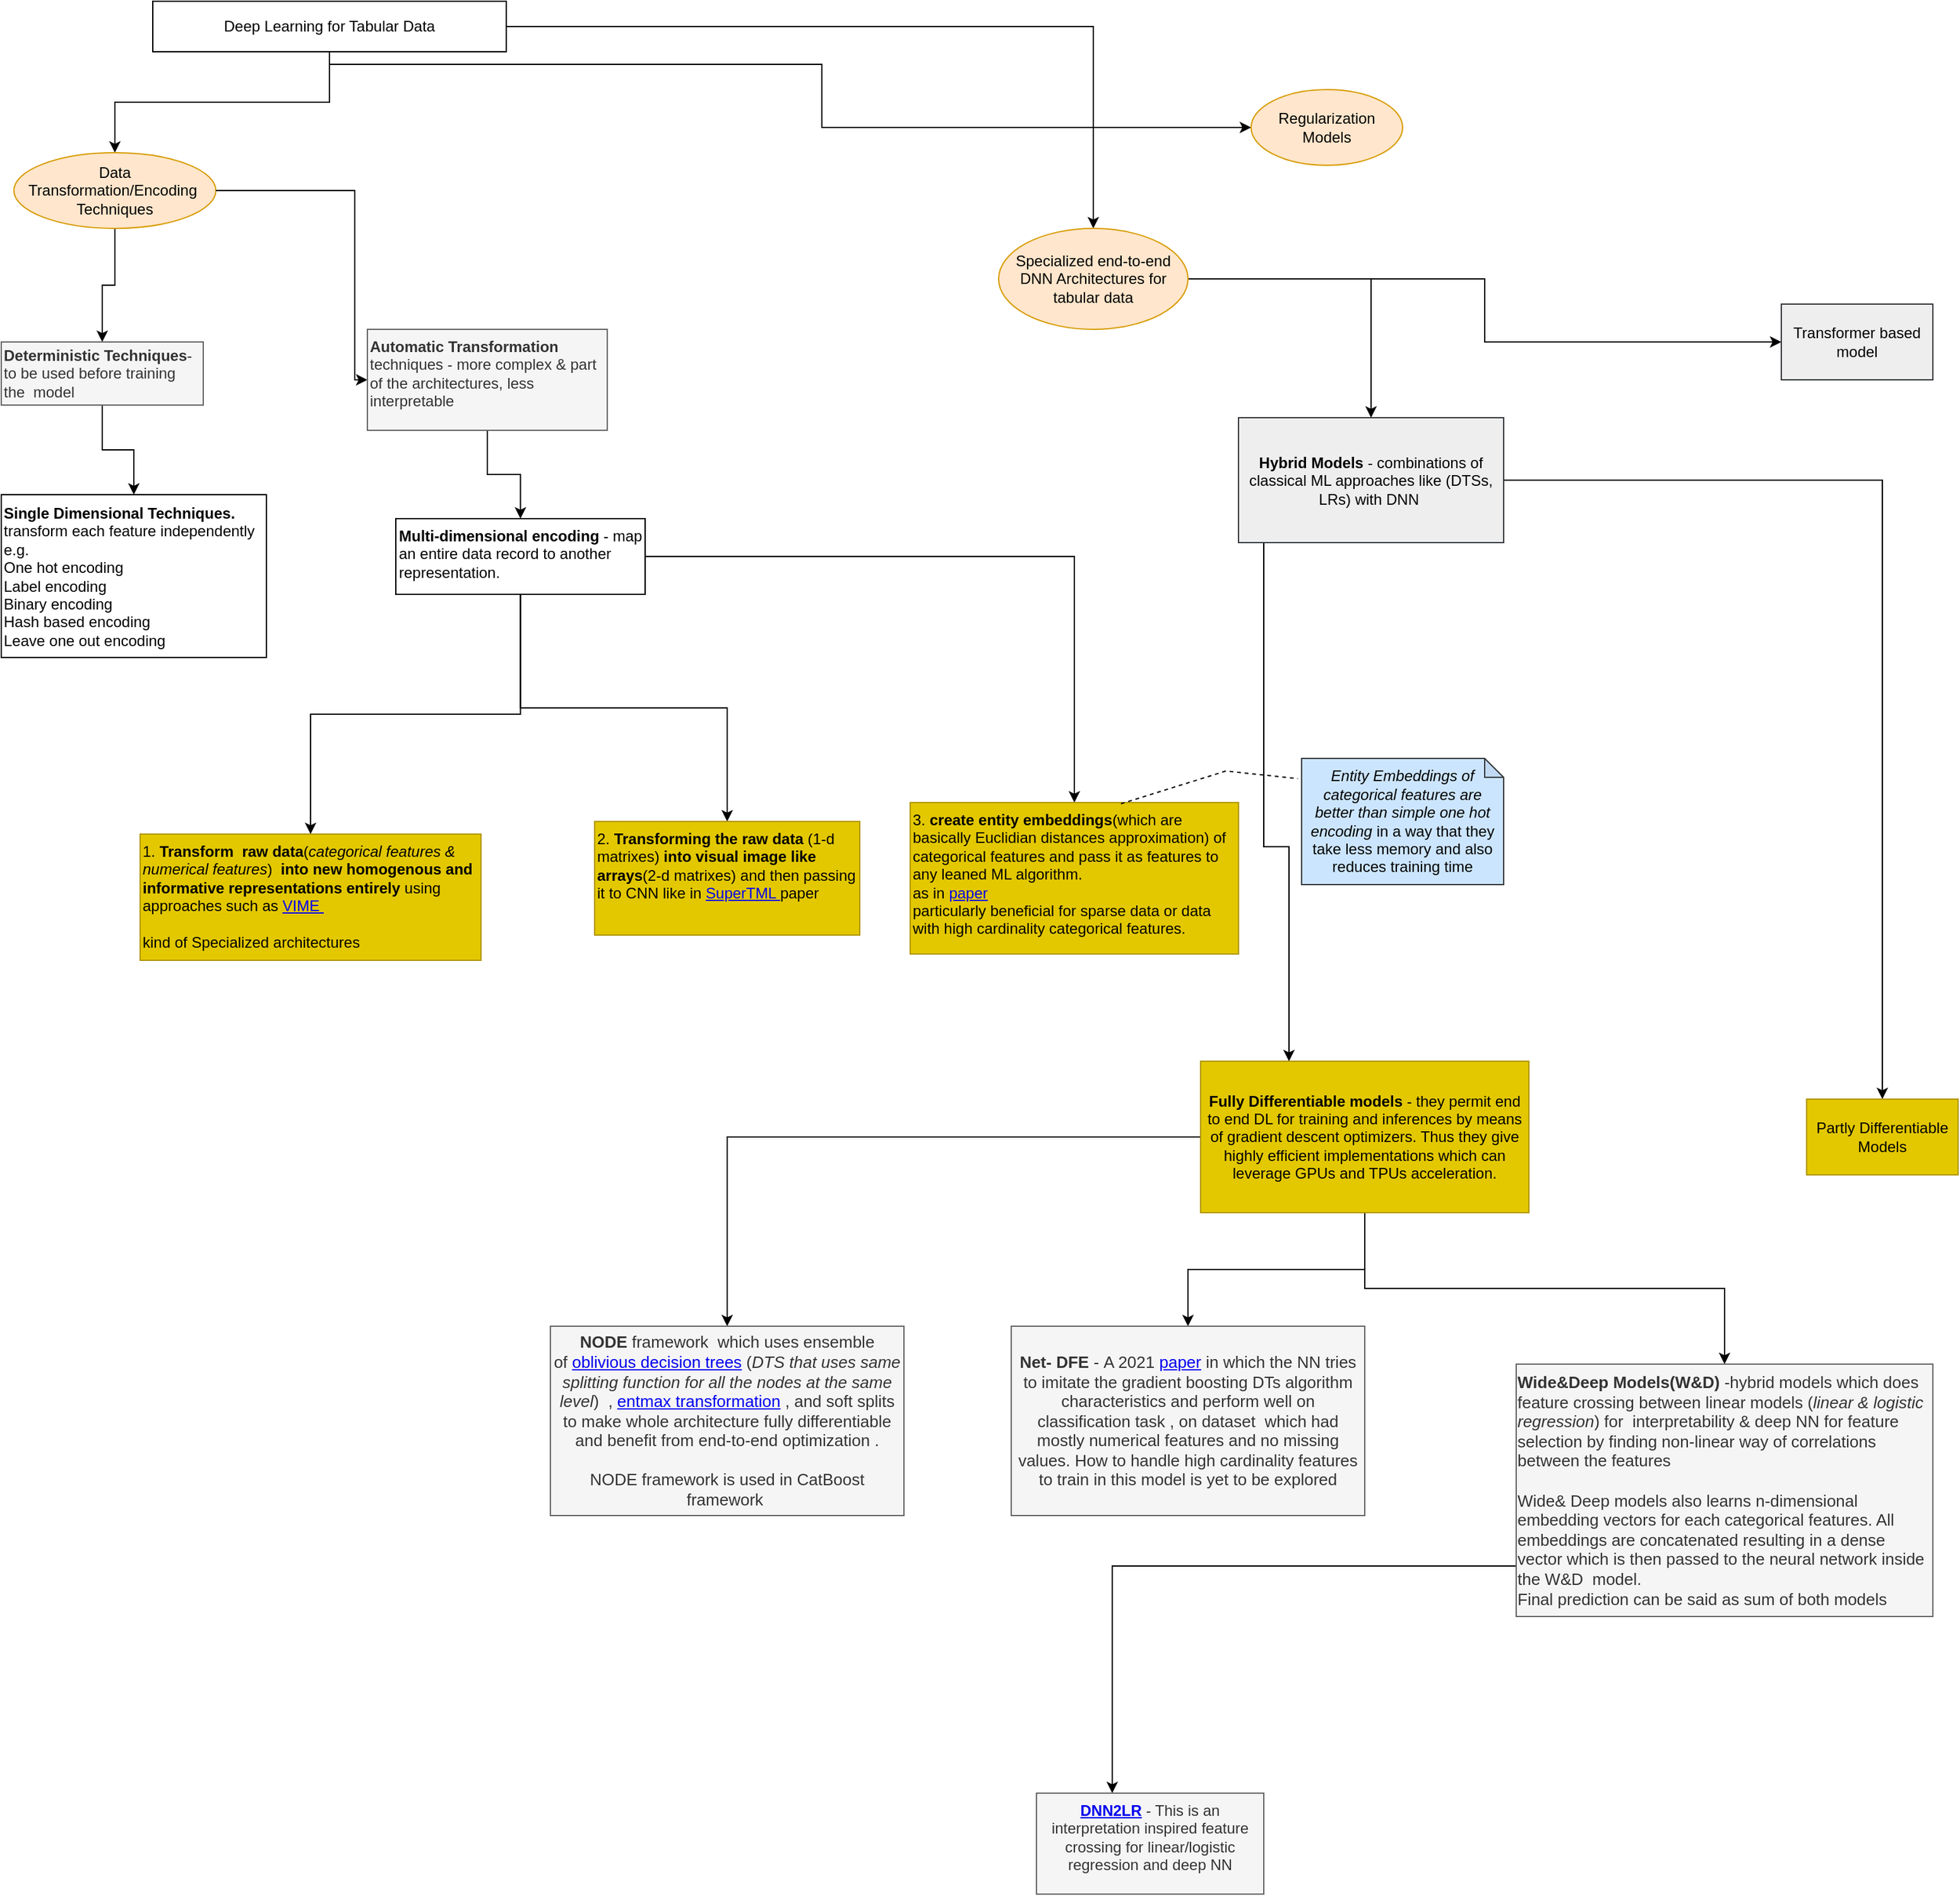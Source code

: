 <mxfile version="17.1.3" type="github">
  <diagram id="-sU3lRYDqtlFAzhdu7HP" name="Page-1">
    <mxGraphModel dx="1087" dy="501" grid="1" gridSize="10" guides="1" tooltips="1" connect="1" arrows="1" fold="1" page="1" pageScale="1" pageWidth="850" pageHeight="1100" math="0" shadow="0">
      <root>
        <mxCell id="0" />
        <mxCell id="1" parent="0" />
        <mxCell id="ol4tRR3ZWzO9gdeLCyDH-3" value="" style="edgeStyle=orthogonalEdgeStyle;rounded=0;orthogonalLoop=1;jettySize=auto;html=1;" edge="1" parent="1" source="ol4tRR3ZWzO9gdeLCyDH-1" target="ol4tRR3ZWzO9gdeLCyDH-2">
          <mxGeometry relative="1" as="geometry" />
        </mxCell>
        <mxCell id="ol4tRR3ZWzO9gdeLCyDH-5" value="" style="edgeStyle=orthogonalEdgeStyle;rounded=0;orthogonalLoop=1;jettySize=auto;html=1;" edge="1" parent="1" source="ol4tRR3ZWzO9gdeLCyDH-1" target="ol4tRR3ZWzO9gdeLCyDH-4">
          <mxGeometry relative="1" as="geometry" />
        </mxCell>
        <mxCell id="ol4tRR3ZWzO9gdeLCyDH-7" value="" style="edgeStyle=orthogonalEdgeStyle;rounded=0;orthogonalLoop=1;jettySize=auto;html=1;" edge="1" parent="1" source="ol4tRR3ZWzO9gdeLCyDH-1" target="ol4tRR3ZWzO9gdeLCyDH-6">
          <mxGeometry relative="1" as="geometry">
            <Array as="points">
              <mxPoint x="270" y="70" />
              <mxPoint x="660" y="70" />
            </Array>
          </mxGeometry>
        </mxCell>
        <mxCell id="ol4tRR3ZWzO9gdeLCyDH-1" value="Deep Learning for Tabular Data" style="rounded=0;whiteSpace=wrap;html=1;" vertex="1" parent="1">
          <mxGeometry x="130" y="20" width="280" height="40" as="geometry" />
        </mxCell>
        <mxCell id="ol4tRR3ZWzO9gdeLCyDH-15" value="" style="edgeStyle=orthogonalEdgeStyle;rounded=0;orthogonalLoop=1;jettySize=auto;html=1;" edge="1" parent="1" source="ol4tRR3ZWzO9gdeLCyDH-2" target="ol4tRR3ZWzO9gdeLCyDH-14">
          <mxGeometry relative="1" as="geometry" />
        </mxCell>
        <mxCell id="ol4tRR3ZWzO9gdeLCyDH-2" value="Data Transformation/Encoding&amp;nbsp; Techniques" style="ellipse;whiteSpace=wrap;html=1;rounded=0;fillColor=#ffe6cc;strokeColor=#d79b00;" vertex="1" parent="1">
          <mxGeometry x="20" y="140" width="160" height="60" as="geometry" />
        </mxCell>
        <mxCell id="ol4tRR3ZWzO9gdeLCyDH-36" value="" style="edgeStyle=orthogonalEdgeStyle;rounded=0;orthogonalLoop=1;jettySize=auto;html=1;" edge="1" parent="1" source="ol4tRR3ZWzO9gdeLCyDH-4" target="ol4tRR3ZWzO9gdeLCyDH-35">
          <mxGeometry relative="1" as="geometry" />
        </mxCell>
        <mxCell id="ol4tRR3ZWzO9gdeLCyDH-38" value="" style="edgeStyle=orthogonalEdgeStyle;rounded=0;orthogonalLoop=1;jettySize=auto;html=1;" edge="1" parent="1" source="ol4tRR3ZWzO9gdeLCyDH-4" target="ol4tRR3ZWzO9gdeLCyDH-37">
          <mxGeometry relative="1" as="geometry" />
        </mxCell>
        <mxCell id="ol4tRR3ZWzO9gdeLCyDH-4" value="Specialized end-to-end DNN Architectures for tabular data" style="ellipse;whiteSpace=wrap;html=1;rounded=0;fillColor=#ffe6cc;strokeColor=#d79b00;" vertex="1" parent="1">
          <mxGeometry x="800" y="200" width="150" height="80" as="geometry" />
        </mxCell>
        <mxCell id="ol4tRR3ZWzO9gdeLCyDH-6" value="Regularization Models" style="ellipse;whiteSpace=wrap;html=1;rounded=0;fillColor=#ffe6cc;strokeColor=#d79b00;" vertex="1" parent="1">
          <mxGeometry x="1000" y="90" width="120" height="60" as="geometry" />
        </mxCell>
        <mxCell id="ol4tRR3ZWzO9gdeLCyDH-18" value="" style="edgeStyle=orthogonalEdgeStyle;rounded=0;orthogonalLoop=1;jettySize=auto;html=1;exitX=1;exitY=0.5;exitDx=0;exitDy=0;" edge="1" parent="1" source="ol4tRR3ZWzO9gdeLCyDH-2" target="ol4tRR3ZWzO9gdeLCyDH-17">
          <mxGeometry relative="1" as="geometry">
            <mxPoint x="330" y="340" as="sourcePoint" />
            <Array as="points">
              <mxPoint x="290" y="170" />
              <mxPoint x="290" y="320" />
            </Array>
          </mxGeometry>
        </mxCell>
        <mxCell id="ol4tRR3ZWzO9gdeLCyDH-24" value="" style="edgeStyle=orthogonalEdgeStyle;rounded=0;orthogonalLoop=1;jettySize=auto;html=1;" edge="1" parent="1" source="ol4tRR3ZWzO9gdeLCyDH-14" target="ol4tRR3ZWzO9gdeLCyDH-23">
          <mxGeometry relative="1" as="geometry" />
        </mxCell>
        <mxCell id="ol4tRR3ZWzO9gdeLCyDH-14" value="&lt;b&gt;Deterministic Techniques&lt;/b&gt;- to be used before training the&amp;nbsp; model" style="whiteSpace=wrap;html=1;fillColor=#f5f5f5;strokeColor=#666666;rounded=0;align=left;fontColor=#333333;" vertex="1" parent="1">
          <mxGeometry x="10" y="290" width="160" height="50" as="geometry" />
        </mxCell>
        <mxCell id="ol4tRR3ZWzO9gdeLCyDH-26" value="" style="edgeStyle=orthogonalEdgeStyle;rounded=0;orthogonalLoop=1;jettySize=auto;html=1;" edge="1" parent="1" source="ol4tRR3ZWzO9gdeLCyDH-17" target="ol4tRR3ZWzO9gdeLCyDH-25">
          <mxGeometry relative="1" as="geometry" />
        </mxCell>
        <mxCell id="ol4tRR3ZWzO9gdeLCyDH-17" value="&lt;b&gt;Automatic Transformation&lt;/b&gt; techniques - more complex &amp;amp; part of the architectures, less interpretable" style="whiteSpace=wrap;html=1;fillColor=#f5f5f5;strokeColor=#666666;rounded=0;align=left;verticalAlign=top;fontColor=#333333;" vertex="1" parent="1">
          <mxGeometry x="300" y="280" width="190" height="80" as="geometry" />
        </mxCell>
        <mxCell id="ol4tRR3ZWzO9gdeLCyDH-23" value="&lt;b&gt;Single Dimensional Techniques.&lt;/b&gt;&lt;br&gt;transform each feature independently&amp;nbsp;&lt;br&gt;e.g.&lt;br&gt;One hot encoding&lt;br&gt;Label encoding&lt;br&gt;Binary encoding&lt;br&gt;Hash based encoding&lt;br&gt;Leave one out encoding" style="rounded=0;whiteSpace=wrap;html=1;align=left;" vertex="1" parent="1">
          <mxGeometry x="10" y="411" width="210" height="129" as="geometry" />
        </mxCell>
        <mxCell id="ol4tRR3ZWzO9gdeLCyDH-28" value="" style="edgeStyle=orthogonalEdgeStyle;rounded=0;orthogonalLoop=1;jettySize=auto;html=1;" edge="1" parent="1" source="ol4tRR3ZWzO9gdeLCyDH-25" target="ol4tRR3ZWzO9gdeLCyDH-27">
          <mxGeometry relative="1" as="geometry" />
        </mxCell>
        <mxCell id="ol4tRR3ZWzO9gdeLCyDH-30" value="" style="edgeStyle=orthogonalEdgeStyle;rounded=0;orthogonalLoop=1;jettySize=auto;html=1;" edge="1" parent="1" source="ol4tRR3ZWzO9gdeLCyDH-25" target="ol4tRR3ZWzO9gdeLCyDH-29">
          <mxGeometry relative="1" as="geometry" />
        </mxCell>
        <mxCell id="ol4tRR3ZWzO9gdeLCyDH-32" value="" style="edgeStyle=orthogonalEdgeStyle;rounded=0;orthogonalLoop=1;jettySize=auto;html=1;" edge="1" parent="1" source="ol4tRR3ZWzO9gdeLCyDH-25" target="ol4tRR3ZWzO9gdeLCyDH-31">
          <mxGeometry relative="1" as="geometry" />
        </mxCell>
        <mxCell id="ol4tRR3ZWzO9gdeLCyDH-25" value="&lt;b&gt;Multi-dimensional encoding &lt;/b&gt;- map an entire data record to another representation." style="whiteSpace=wrap;html=1;align=left;verticalAlign=top;rounded=0;" vertex="1" parent="1">
          <mxGeometry x="322.5" y="430" width="197.5" height="60" as="geometry" />
        </mxCell>
        <mxCell id="ol4tRR3ZWzO9gdeLCyDH-27" value="1. &lt;b&gt;Transform&amp;nbsp; raw data&lt;/b&gt;(&lt;i&gt;categorical features &amp;amp; numerical features&lt;/i&gt;)&amp;nbsp; &lt;b&gt;into new homogenous and informative representations entirely &lt;/b&gt;using approaches such as &lt;a href=&quot;https://www.semanticscholar.org/paper/1be6ddac2e262ff915c9fc2eacbf615082240219&quot;&gt;VIME&lt;b&gt;&amp;nbsp;&lt;/b&gt;&lt;/a&gt;&lt;br&gt;&lt;br&gt;kind of Specialized architectures" style="whiteSpace=wrap;html=1;align=left;verticalAlign=top;fillColor=#e3c800;strokeColor=#B09500;fontColor=#000000;rounded=0;" vertex="1" parent="1">
          <mxGeometry x="120" y="680" width="270" height="100" as="geometry" />
        </mxCell>
        <mxCell id="ol4tRR3ZWzO9gdeLCyDH-29" value="2. &lt;b&gt;Transforming the raw data&lt;/b&gt; (1-d matrixes) &lt;b&gt;into visual image like arrays&lt;/b&gt;(2-d matrixes) and then passing it to CNN like in &lt;a href=&quot;https://www.semanticscholar.org/paper/504fd8a5eec03ec865f43cae9886004ac7b96d67&quot;&gt;SuperTML &lt;/a&gt;paper" style="whiteSpace=wrap;html=1;align=left;verticalAlign=top;fillColor=#e3c800;strokeColor=#B09500;fontColor=#000000;rounded=0;" vertex="1" parent="1">
          <mxGeometry x="480" y="670" width="210" height="90" as="geometry" />
        </mxCell>
        <mxCell id="ol4tRR3ZWzO9gdeLCyDH-31" value="3. &lt;b&gt;create entity embeddings&lt;/b&gt;(which are basically Euclidian distances approximation) of categorical features and pass it as features to any leaned ML algorithm.&amp;nbsp;&lt;br&gt;as in &lt;a href=&quot;https://www.semanticscholar.org/paper/f9408afe434ab6ea5e852d92d5454063815a8685&quot;&gt;paper&lt;/a&gt;&lt;br&gt;particularly beneficial for sparse data or data with high cardinality categorical features." style="whiteSpace=wrap;html=1;align=left;verticalAlign=top;fillColor=#e3c800;strokeColor=#B09500;fontColor=#000000;rounded=0;" vertex="1" parent="1">
          <mxGeometry x="730" y="655" width="260" height="120" as="geometry" />
        </mxCell>
        <mxCell id="ol4tRR3ZWzO9gdeLCyDH-33" value="&lt;i&gt;Entity Embeddings of categorical features are better than simple one hot encoding&lt;/i&gt; in a way that they take less memory and also reduces training time" style="shape=note;whiteSpace=wrap;html=1;backgroundOutline=1;darkOpacity=0.05;size=15;fillColor=#cce5ff;strokeColor=#36393d;" vertex="1" parent="1">
          <mxGeometry x="1040" y="620" width="160" height="100" as="geometry" />
        </mxCell>
        <mxCell id="ol4tRR3ZWzO9gdeLCyDH-34" value="" style="endArrow=none;dashed=1;html=1;rounded=0;entryX=-0.019;entryY=0.16;entryDx=0;entryDy=0;entryPerimeter=0;exitX=0.642;exitY=0.008;exitDx=0;exitDy=0;exitPerimeter=0;" edge="1" parent="1" source="ol4tRR3ZWzO9gdeLCyDH-31" target="ol4tRR3ZWzO9gdeLCyDH-33">
          <mxGeometry width="50" height="50" relative="1" as="geometry">
            <mxPoint x="900" y="650" as="sourcePoint" />
            <mxPoint x="950" y="600" as="targetPoint" />
            <Array as="points">
              <mxPoint x="980" y="630" />
            </Array>
          </mxGeometry>
        </mxCell>
        <mxCell id="ol4tRR3ZWzO9gdeLCyDH-40" value="" style="edgeStyle=orthogonalEdgeStyle;rounded=0;orthogonalLoop=1;jettySize=auto;html=1;" edge="1" parent="1" source="ol4tRR3ZWzO9gdeLCyDH-35" target="ol4tRR3ZWzO9gdeLCyDH-39">
          <mxGeometry relative="1" as="geometry">
            <Array as="points">
              <mxPoint x="1010" y="690" />
              <mxPoint x="1030" y="690" />
            </Array>
          </mxGeometry>
        </mxCell>
        <mxCell id="ol4tRR3ZWzO9gdeLCyDH-42" value="" style="edgeStyle=orthogonalEdgeStyle;rounded=0;orthogonalLoop=1;jettySize=auto;html=1;" edge="1" parent="1" source="ol4tRR3ZWzO9gdeLCyDH-35" target="ol4tRR3ZWzO9gdeLCyDH-41">
          <mxGeometry relative="1" as="geometry" />
        </mxCell>
        <mxCell id="ol4tRR3ZWzO9gdeLCyDH-35" value="&lt;b&gt;Hybrid Models &lt;/b&gt;- combinations of classical ML approaches like (DTSs, LRs) with DNN&amp;nbsp;" style="whiteSpace=wrap;html=1;fillColor=#eeeeee;strokeColor=#36393d;rounded=0;" vertex="1" parent="1">
          <mxGeometry x="990" y="350" width="210" height="99" as="geometry" />
        </mxCell>
        <mxCell id="ol4tRR3ZWzO9gdeLCyDH-37" value="Transformer based model" style="whiteSpace=wrap;html=1;fillColor=#eeeeee;strokeColor=#36393d;rounded=0;" vertex="1" parent="1">
          <mxGeometry x="1420" y="260" width="120" height="60" as="geometry" />
        </mxCell>
        <mxCell id="ol4tRR3ZWzO9gdeLCyDH-44" value="" style="edgeStyle=orthogonalEdgeStyle;rounded=0;orthogonalLoop=1;jettySize=auto;html=1;" edge="1" parent="1" source="ol4tRR3ZWzO9gdeLCyDH-39" target="ol4tRR3ZWzO9gdeLCyDH-43">
          <mxGeometry relative="1" as="geometry" />
        </mxCell>
        <mxCell id="ol4tRR3ZWzO9gdeLCyDH-46" value="" style="edgeStyle=orthogonalEdgeStyle;rounded=0;orthogonalLoop=1;jettySize=auto;html=1;" edge="1" parent="1" source="ol4tRR3ZWzO9gdeLCyDH-39" target="ol4tRR3ZWzO9gdeLCyDH-45">
          <mxGeometry relative="1" as="geometry" />
        </mxCell>
        <mxCell id="ol4tRR3ZWzO9gdeLCyDH-48" value="" style="edgeStyle=orthogonalEdgeStyle;rounded=0;orthogonalLoop=1;jettySize=auto;html=1;" edge="1" parent="1" source="ol4tRR3ZWzO9gdeLCyDH-39" target="ol4tRR3ZWzO9gdeLCyDH-47">
          <mxGeometry relative="1" as="geometry" />
        </mxCell>
        <mxCell id="ol4tRR3ZWzO9gdeLCyDH-39" value="&lt;b&gt;Fully Differentiable models&lt;/b&gt; - they permit end to end DL for training and inferences by means of gradient descent optimizers. Thus they give highly efficient implementations which can leverage GPUs and TPUs acceleration." style="whiteSpace=wrap;html=1;fillColor=#e3c800;strokeColor=#B09500;rounded=0;fontColor=#000000;" vertex="1" parent="1">
          <mxGeometry x="960" y="860" width="260" height="120" as="geometry" />
        </mxCell>
        <mxCell id="ol4tRR3ZWzO9gdeLCyDH-41" value="Partly Differentiable Models" style="whiteSpace=wrap;html=1;fillColor=#e3c800;strokeColor=#B09500;rounded=0;fontColor=#000000;" vertex="1" parent="1">
          <mxGeometry x="1440" y="890" width="120" height="60" as="geometry" />
        </mxCell>
        <mxCell id="ol4tRR3ZWzO9gdeLCyDH-43" value="&lt;b style=&quot;font-size: 13px;&quot;&gt;NODE &lt;/b&gt;framework&amp;nbsp; which uses ensemble of&amp;nbsp;&lt;a href=&quot;https://www.semanticscholar.org/paper/f123360fe7c9d721524367c51cbbc3205f8166d2&quot; style=&quot;font-size: 13px;&quot;&gt;oblivious decision trees&lt;/a&gt;&amp;nbsp;(&lt;i style=&quot;font-size: 13px;&quot;&gt;DTS that uses same splitting function for all the nodes at the same level&lt;/i&gt;)&amp;nbsp; , &lt;a href=&quot;https://www.semanticscholar.org/paper/3cee801d10f410f0feb1a2390776a01ba2765001&quot; style=&quot;font-size: 13px;&quot;&gt;entmax transformation&lt;/a&gt; , and soft splits to make whole architecture fully differentiable and benefit from end-to-end optimization .&lt;br style=&quot;font-size: 13px;&quot;&gt;&lt;br style=&quot;font-size: 13px;&quot;&gt;NODE framework is used in CatBoost framework&amp;nbsp;" style="whiteSpace=wrap;html=1;rounded=0;fillColor=#f5f5f5;fontColor=#333333;strokeColor=#666666;fontSize=13;" vertex="1" parent="1">
          <mxGeometry x="445" y="1070" width="280" height="150" as="geometry" />
        </mxCell>
        <mxCell id="ol4tRR3ZWzO9gdeLCyDH-45" value="&lt;b style=&quot;font-size: 13px;&quot;&gt;Net- DFE &lt;/b&gt;-&amp;nbsp;A 2021 &lt;a href=&quot;https://www.semanticscholar.org/paper/af5151a0b22be3cb9a107c6af563b3603156246b&quot; style=&quot;font-size: 13px;&quot;&gt;paper&lt;/a&gt;&amp;nbsp;in which the NN tries to imitate the gradient boosting DTs algorithm characteristics and perform well on classification task , on dataset&amp;nbsp; which had mostly numerical features and no missing values. How to handle high cardinality features to train in this model is yet to be explored" style="whiteSpace=wrap;html=1;fillColor=#f5f5f5;strokeColor=#666666;fontColor=#333333;rounded=0;fontSize=13;" vertex="1" parent="1">
          <mxGeometry x="810" y="1070" width="280" height="150" as="geometry" />
        </mxCell>
        <mxCell id="ol4tRR3ZWzO9gdeLCyDH-50" value="" style="edgeStyle=orthogonalEdgeStyle;rounded=0;orthogonalLoop=1;jettySize=auto;html=1;" edge="1" parent="1" source="ol4tRR3ZWzO9gdeLCyDH-47" target="ol4tRR3ZWzO9gdeLCyDH-49">
          <mxGeometry relative="1" as="geometry">
            <Array as="points">
              <mxPoint x="1240" y="1260" />
              <mxPoint x="890" y="1260" />
            </Array>
          </mxGeometry>
        </mxCell>
        <mxCell id="ol4tRR3ZWzO9gdeLCyDH-47" value="&lt;div style=&quot;text-align: left&quot;&gt;&lt;b&gt;Wide&amp;amp;Deep Models(W&amp;amp;D)&lt;/b&gt;&lt;span&gt; -hybrid models which does feature crossing between linear models (&lt;/span&gt;&lt;i&gt;linear &amp;amp; logistic regression&lt;/i&gt;&lt;span&gt;) for&amp;nbsp; interpretability &amp;amp; deep NN for feature selection by finding non-linear way of correlations between the features&lt;/span&gt;&lt;/div&gt;&lt;div style=&quot;text-align: left&quot;&gt;&lt;br&gt;&lt;/div&gt;&lt;div style=&quot;text-align: left&quot;&gt;&lt;span&gt;Wide&amp;amp; Deep models also learns n-dimensional embedding vectors for each categorical features. All embeddings are concatenated resulting in a dense vector which is then passed to the neural network inside the W&amp;amp;D&amp;nbsp; model.&lt;/span&gt;&lt;/div&gt;&lt;div style=&quot;text-align: left&quot;&gt;&lt;span&gt;Final prediction can be said as sum of both models&lt;/span&gt;&lt;/div&gt;" style="whiteSpace=wrap;html=1;fillColor=#f5f5f5;strokeColor=#666666;fontColor=#333333;rounded=0;verticalAlign=top;fontSize=13;" vertex="1" parent="1">
          <mxGeometry x="1210" y="1100" width="330" height="200" as="geometry" />
        </mxCell>
        <mxCell id="ol4tRR3ZWzO9gdeLCyDH-49" value="&lt;b&gt;&lt;a href=&quot;https://www.semanticscholar.org/paper/4187c6acfdf5161bfdbc209a512582de8e24f256&quot;&gt;DNN2LR&lt;/a&gt;&lt;/b&gt; - This is an interpretation inspired feature crossing for linear/logistic regression and deep NN" style="rounded=0;whiteSpace=wrap;html=1;verticalAlign=top;fillColor=#f5f5f5;strokeColor=#666666;fontColor=#333333;" vertex="1" parent="1">
          <mxGeometry x="830" y="1440" width="180" height="80" as="geometry" />
        </mxCell>
      </root>
    </mxGraphModel>
  </diagram>
</mxfile>
